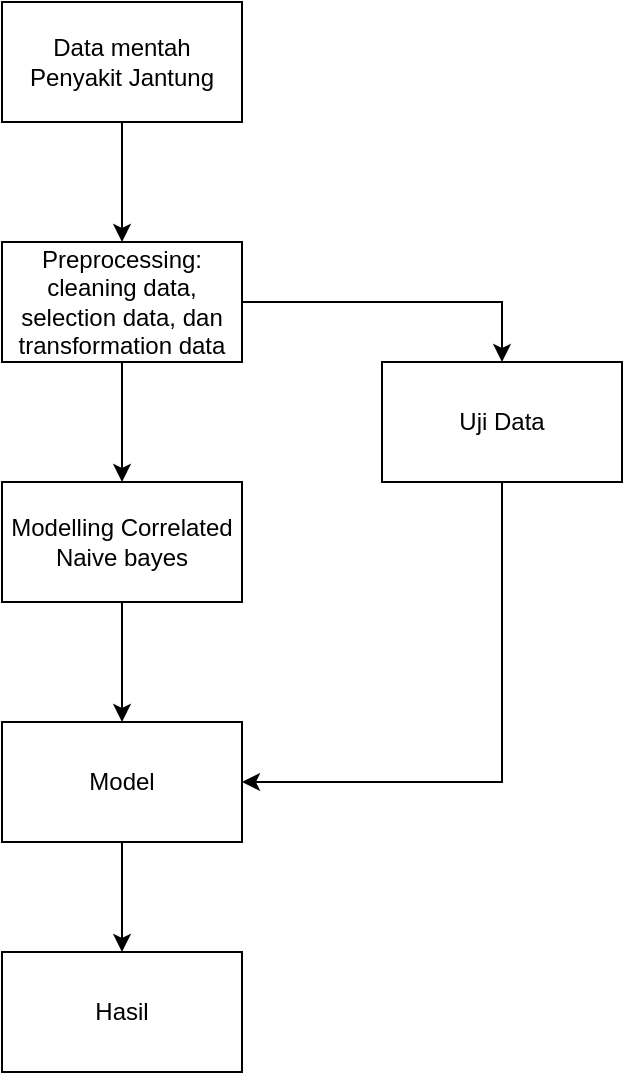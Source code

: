 <mxfile version="20.0.1" type="device"><diagram id="-v0537T0Qev7T9MpAsyt" name="Page-1"><mxGraphModel dx="1102" dy="621" grid="1" gridSize="10" guides="1" tooltips="1" connect="1" arrows="1" fold="1" page="1" pageScale="1" pageWidth="827" pageHeight="1169" math="0" shadow="0"><root><mxCell id="0"/><mxCell id="1" parent="0"/><mxCell id="JMEA-ZBMi6e_luROyZiO-8" style="edgeStyle=orthogonalEdgeStyle;rounded=0;orthogonalLoop=1;jettySize=auto;html=1;exitX=0.5;exitY=1;exitDx=0;exitDy=0;entryX=0.5;entryY=0;entryDx=0;entryDy=0;" edge="1" parent="1" source="JMEA-ZBMi6e_luROyZiO-2" target="JMEA-ZBMi6e_luROyZiO-3"><mxGeometry relative="1" as="geometry"/></mxCell><mxCell id="JMEA-ZBMi6e_luROyZiO-2" value="Data mentah Penyakit Jantung" style="rounded=0;whiteSpace=wrap;html=1;" vertex="1" parent="1"><mxGeometry x="80" y="80" width="120" height="60" as="geometry"/></mxCell><mxCell id="JMEA-ZBMi6e_luROyZiO-9" value="" style="edgeStyle=orthogonalEdgeStyle;rounded=0;orthogonalLoop=1;jettySize=auto;html=1;" edge="1" parent="1" source="JMEA-ZBMi6e_luROyZiO-3" target="JMEA-ZBMi6e_luROyZiO-4"><mxGeometry relative="1" as="geometry"/></mxCell><mxCell id="JMEA-ZBMi6e_luROyZiO-11" value="" style="edgeStyle=orthogonalEdgeStyle;rounded=0;orthogonalLoop=1;jettySize=auto;html=1;" edge="1" parent="1" source="JMEA-ZBMi6e_luROyZiO-3" target="JMEA-ZBMi6e_luROyZiO-6"><mxGeometry relative="1" as="geometry"><Array as="points"><mxPoint x="330" y="230"/></Array></mxGeometry></mxCell><mxCell id="JMEA-ZBMi6e_luROyZiO-3" value="Preprocessing:&lt;br&gt;cleaning data, selection data, dan transformation data" style="rounded=0;whiteSpace=wrap;html=1;" vertex="1" parent="1"><mxGeometry x="80" y="200" width="120" height="60" as="geometry"/></mxCell><mxCell id="JMEA-ZBMi6e_luROyZiO-10" value="" style="edgeStyle=orthogonalEdgeStyle;rounded=0;orthogonalLoop=1;jettySize=auto;html=1;" edge="1" parent="1" source="JMEA-ZBMi6e_luROyZiO-4" target="JMEA-ZBMi6e_luROyZiO-5"><mxGeometry relative="1" as="geometry"/></mxCell><mxCell id="JMEA-ZBMi6e_luROyZiO-4" value="Modelling Correlated Naive bayes" style="rounded=0;whiteSpace=wrap;html=1;" vertex="1" parent="1"><mxGeometry x="80" y="320" width="120" height="60" as="geometry"/></mxCell><mxCell id="JMEA-ZBMi6e_luROyZiO-14" value="" style="edgeStyle=orthogonalEdgeStyle;rounded=0;orthogonalLoop=1;jettySize=auto;html=1;" edge="1" parent="1" source="JMEA-ZBMi6e_luROyZiO-5" target="JMEA-ZBMi6e_luROyZiO-7"><mxGeometry relative="1" as="geometry"/></mxCell><mxCell id="JMEA-ZBMi6e_luROyZiO-5" value="Model" style="rounded=0;whiteSpace=wrap;html=1;" vertex="1" parent="1"><mxGeometry x="80" y="440" width="120" height="60" as="geometry"/></mxCell><mxCell id="JMEA-ZBMi6e_luROyZiO-12" style="edgeStyle=orthogonalEdgeStyle;rounded=0;orthogonalLoop=1;jettySize=auto;html=1;entryX=1;entryY=0.5;entryDx=0;entryDy=0;" edge="1" parent="1" source="JMEA-ZBMi6e_luROyZiO-6" target="JMEA-ZBMi6e_luROyZiO-5"><mxGeometry relative="1" as="geometry"><Array as="points"><mxPoint x="330" y="470"/></Array></mxGeometry></mxCell><mxCell id="JMEA-ZBMi6e_luROyZiO-6" value="Uji Data" style="rounded=0;whiteSpace=wrap;html=1;" vertex="1" parent="1"><mxGeometry x="270" y="260" width="120" height="60" as="geometry"/></mxCell><mxCell id="JMEA-ZBMi6e_luROyZiO-7" value="Hasil" style="rounded=0;whiteSpace=wrap;html=1;" vertex="1" parent="1"><mxGeometry x="80" y="555" width="120" height="60" as="geometry"/></mxCell></root></mxGraphModel></diagram></mxfile>